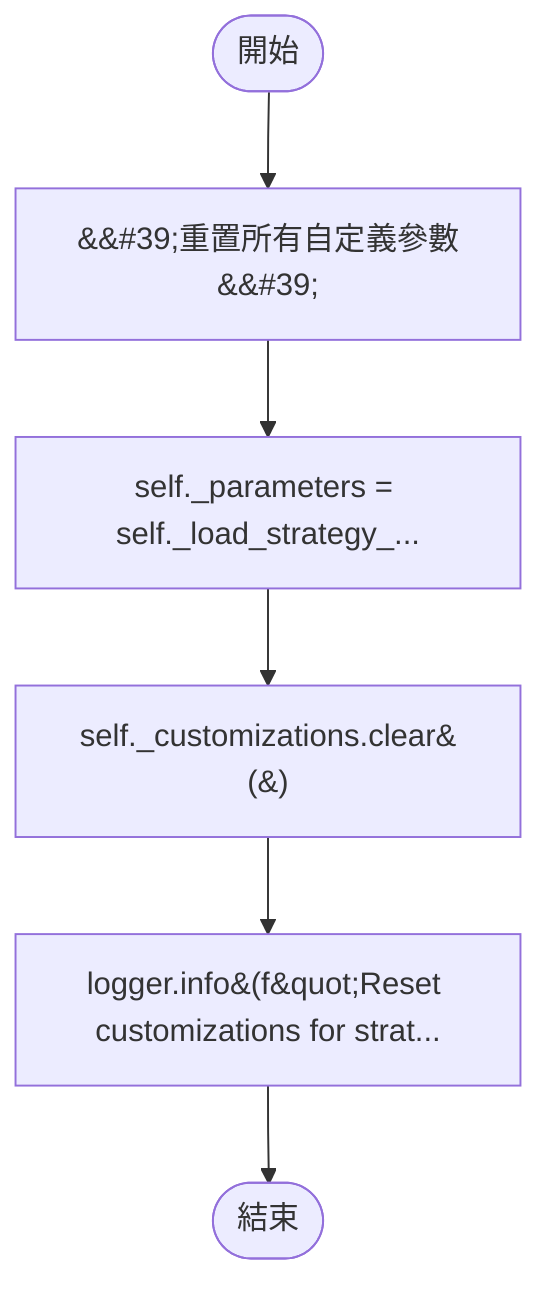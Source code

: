 flowchart TB
    n1([開始])
    n2([結束])
    n3[&amp;&#35;39;重置所有自定義參數&amp;&#35;39;]
    n4[self._parameters = self._load_strategy_...]
    n5[self._customizations.clear&#40;&#41;]
    n6[logger.info&#40;f&amp;quot;Reset customizations for strat...]
    n1 --> n3
    n3 --> n4
    n4 --> n5
    n5 --> n6
    n6 --> n2